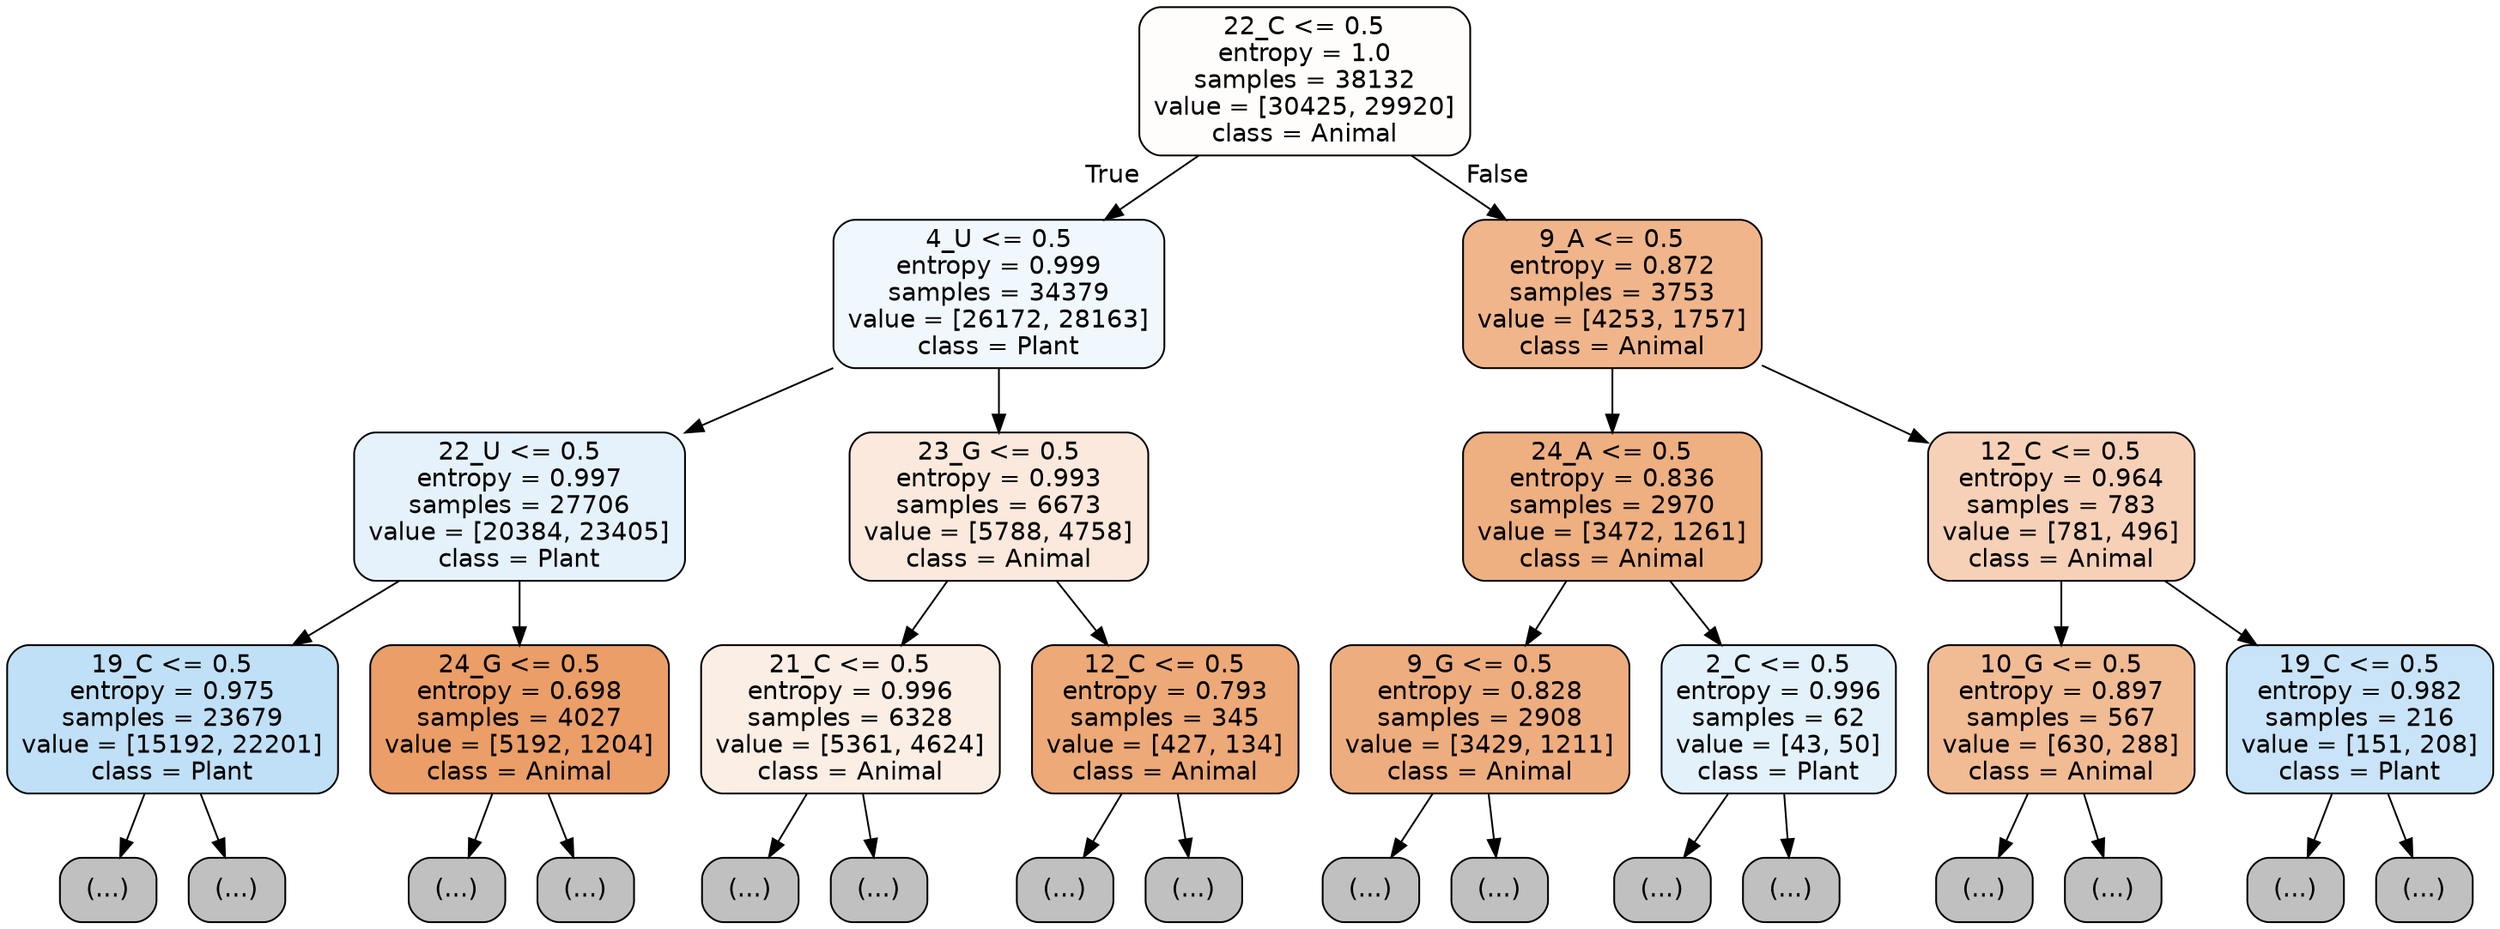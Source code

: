 digraph Tree {
node [shape=box, style="filled, rounded", color="black", fontname="helvetica"] ;
edge [fontname="helvetica"] ;
0 [label="22_C <= 0.5\nentropy = 1.0\nsamples = 38132\nvalue = [30425, 29920]\nclass = Animal", fillcolor="#fffdfc"] ;
1 [label="4_U <= 0.5\nentropy = 0.999\nsamples = 34379\nvalue = [26172, 28163]\nclass = Plant", fillcolor="#f1f8fd"] ;
0 -> 1 [labeldistance=2.5, labelangle=45, headlabel="True"] ;
2 [label="22_U <= 0.5\nentropy = 0.997\nsamples = 27706\nvalue = [20384, 23405]\nclass = Plant", fillcolor="#e5f2fc"] ;
1 -> 2 ;
3 [label="19_C <= 0.5\nentropy = 0.975\nsamples = 23679\nvalue = [15192, 22201]\nclass = Plant", fillcolor="#c0e0f7"] ;
2 -> 3 ;
4 [label="(...)", fillcolor="#C0C0C0"] ;
3 -> 4 ;
7403 [label="(...)", fillcolor="#C0C0C0"] ;
3 -> 7403 ;
9904 [label="24_G <= 0.5\nentropy = 0.698\nsamples = 4027\nvalue = [5192, 1204]\nclass = Animal", fillcolor="#eb9e67"] ;
2 -> 9904 ;
9905 [label="(...)", fillcolor="#C0C0C0"] ;
9904 -> 9905 ;
11428 [label="(...)", fillcolor="#C0C0C0"] ;
9904 -> 11428 ;
11501 [label="23_G <= 0.5\nentropy = 0.993\nsamples = 6673\nvalue = [5788, 4758]\nclass = Animal", fillcolor="#fae9dc"] ;
1 -> 11501 ;
11502 [label="21_C <= 0.5\nentropy = 0.996\nsamples = 6328\nvalue = [5361, 4624]\nclass = Animal", fillcolor="#fbeee4"] ;
11501 -> 11502 ;
11503 [label="(...)", fillcolor="#C0C0C0"] ;
11502 -> 11503 ;
14294 [label="(...)", fillcolor="#C0C0C0"] ;
11502 -> 14294 ;
14951 [label="12_C <= 0.5\nentropy = 0.793\nsamples = 345\nvalue = [427, 134]\nclass = Animal", fillcolor="#eda977"] ;
11501 -> 14951 ;
14952 [label="(...)", fillcolor="#C0C0C0"] ;
14951 -> 14952 ;
15057 [label="(...)", fillcolor="#C0C0C0"] ;
14951 -> 15057 ;
15090 [label="9_A <= 0.5\nentropy = 0.872\nsamples = 3753\nvalue = [4253, 1757]\nclass = Animal", fillcolor="#f0b58b"] ;
0 -> 15090 [labeldistance=2.5, labelangle=-45, headlabel="False"] ;
15091 [label="24_A <= 0.5\nentropy = 0.836\nsamples = 2970\nvalue = [3472, 1261]\nclass = Animal", fillcolor="#eeaf81"] ;
15090 -> 15091 ;
15092 [label="9_G <= 0.5\nentropy = 0.828\nsamples = 2908\nvalue = [3429, 1211]\nclass = Animal", fillcolor="#eead7f"] ;
15091 -> 15092 ;
15093 [label="(...)", fillcolor="#C0C0C0"] ;
15092 -> 15093 ;
16080 [label="(...)", fillcolor="#C0C0C0"] ;
15092 -> 16080 ;
16545 [label="2_C <= 0.5\nentropy = 0.996\nsamples = 62\nvalue = [43, 50]\nclass = Plant", fillcolor="#e3f1fb"] ;
15091 -> 16545 ;
16546 [label="(...)", fillcolor="#C0C0C0"] ;
16545 -> 16546 ;
16583 [label="(...)", fillcolor="#C0C0C0"] ;
16545 -> 16583 ;
16592 [label="12_C <= 0.5\nentropy = 0.964\nsamples = 783\nvalue = [781, 496]\nclass = Animal", fillcolor="#f6d1b7"] ;
15090 -> 16592 ;
16593 [label="10_G <= 0.5\nentropy = 0.897\nsamples = 567\nvalue = [630, 288]\nclass = Animal", fillcolor="#f1bb94"] ;
16592 -> 16593 ;
16594 [label="(...)", fillcolor="#C0C0C0"] ;
16593 -> 16594 ;
16805 [label="(...)", fillcolor="#C0C0C0"] ;
16593 -> 16805 ;
16898 [label="19_C <= 0.5\nentropy = 0.982\nsamples = 216\nvalue = [151, 208]\nclass = Plant", fillcolor="#c9e4f8"] ;
16592 -> 16898 ;
16899 [label="(...)", fillcolor="#C0C0C0"] ;
16898 -> 16899 ;
16968 [label="(...)", fillcolor="#C0C0C0"] ;
16898 -> 16968 ;
}